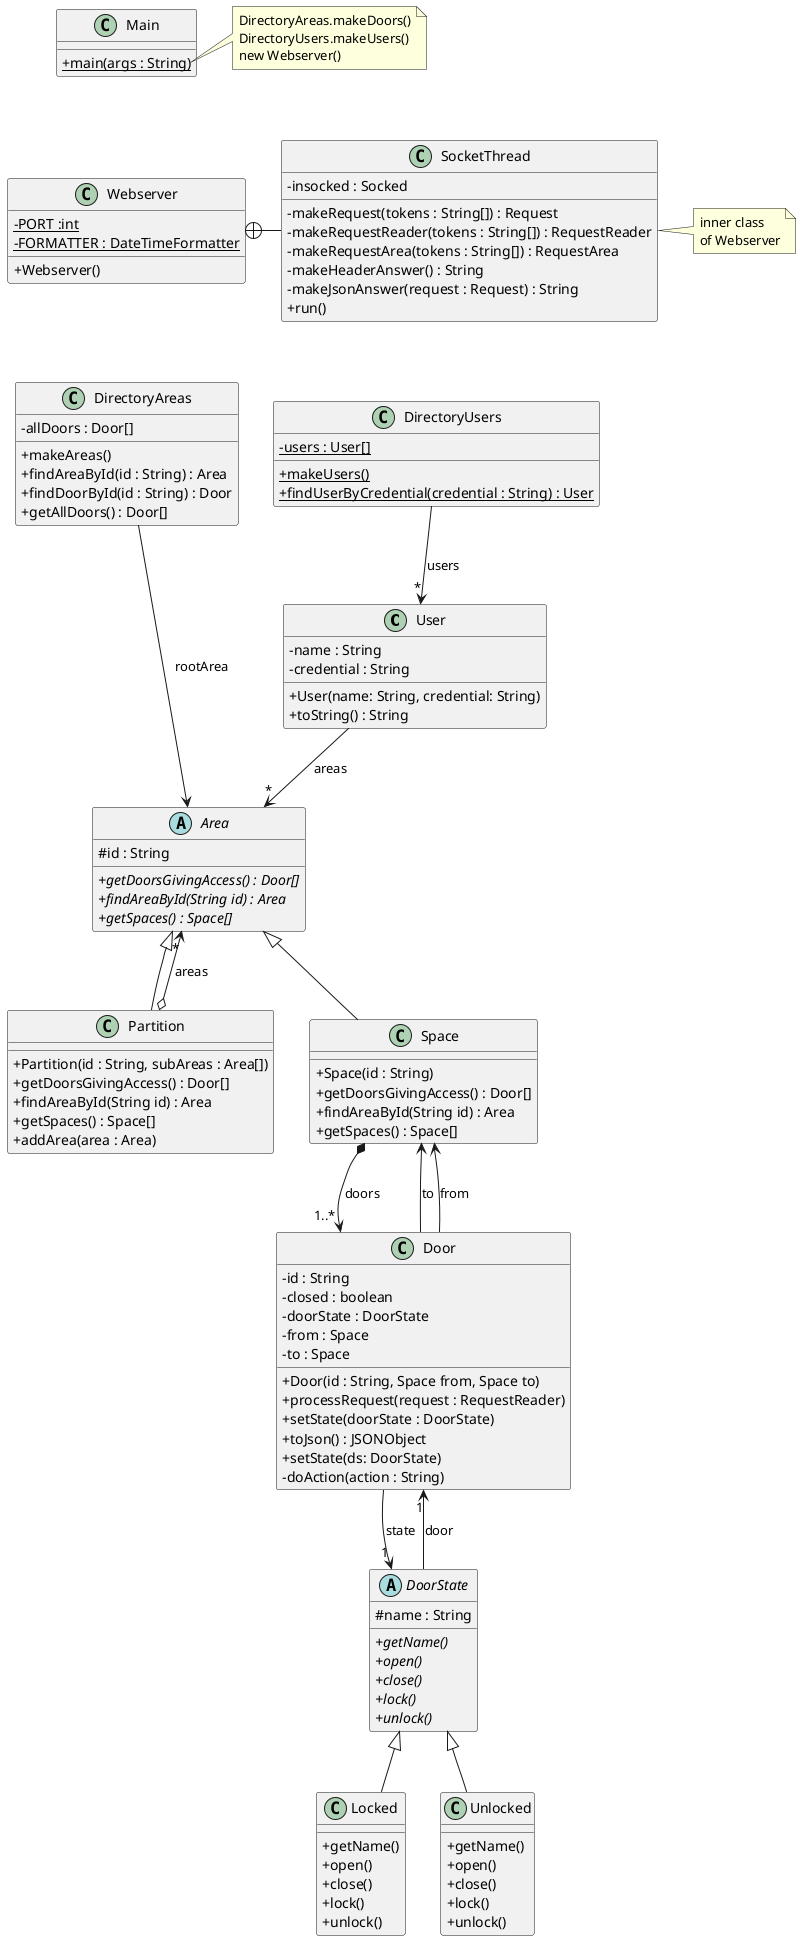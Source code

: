 @startuml
'https://plantuml.com/class-diagram
skinparam classAttributeIconSize 0

class User {
- name : String
- credential : String
+ User(name: String, credential: String)
+ toString() : String
}

User --> "*" Area : areas

class Main {
+ {static} main(args : String)
}
class Webserver {
- {static} PORT :int
- {static} FORMATTER : DateTimeFormatter
+ Webserver()
}

class SocketThread {
- insocked : Socked
- makeRequest(tokens : String[]) : Request
- makeRequestReader(tokens : String[]) : RequestReader
- makeRequestArea(tokens : String[]) : RequestArea
- makeHeaderAnswer() : String
- makeJsonAnswer(request : Request) : String
+ run()
}

Webserver +-right- SocketThread

note right of SocketThread
inner class
of Webserver
end note
/'
class DirectoryAreas {
- {static} allDoors : Door[]
+ {static} makeDoors()
+ {static} findDoorById(id : String) : Door
+ {static} getAllDoors() : Door[]
}

DirectoryAreas --> "*" Door : "allDoors"
'/

class DirectoryUsers {
- {static} users : User[]
+ {static} makeUsers()
+ {static} findUserByCredential(credential : String) : User
}

DirectoryUsers --> "*" User : "users"


class DirectoryAreas{
- allDoors : Door[]
+ makeAreas()
+ findAreaById(id : String) : Area
+ findDoorById(id : String) : Door
+ getAllDoors() : Door[]
}

DirectoryAreas --> Area : rootArea

abstract class Area {
# id : String
+ {abstract} getDoorsGivingAccess() : Door[]
+ {abstract} findAreaById(String id) : Area
+ {abstract} getSpaces() : Space[]
}

class Partition extends Area{
+ Partition(id : String, subAreas : Area[])
+ getDoorsGivingAccess() : Door[]
+ findAreaById(String id) : Area
+ getSpaces() : Space[]
+ addArea(area : Area)
}

Partition o--> "*" Area : areas

class Space extends Area{
+ Space(id : String)
+ getDoorsGivingAccess() : Door[]
+ findAreaById(String id) : Area
+ getSpaces() : Space[]
}

Space *--> "1..*" Door : doors

class Door {
- id : String
- closed : boolean
- doorState : DoorState
- from : Space
- to : Space
+ Door(id : String, Space from, Space to)
+ processRequest(request : RequestReader)
+ setState(doorState : DoorState)
+ toJson() : JSONObject
'+ toString() : String
'+ isClosed() :boolean
'+ setClosed(b : boolean)
'+ getStateName() : String
+ setState(ds: DoorState)
- doAction(action : String)

}

Door --> Space : to
Door --> Space : from

abstract class DoorState{
# name : String
+ {abstract} getName()
+ {abstract} open()
+ {abstract} close()
+ {abstract} lock()
+ {abstract} unlock()
}

class Locked extends DoorState{
+ getName()
+ open()
+ close()
+ lock()
+ unlock()
}

class Unlocked extends DoorState{
+ getName()
+ open()
+ close()
+ lock()
+ unlock()
}

note right of Main::main
DirectoryAreas.makeDoors()
DirectoryUsers.makeUsers()
new Webserver()
end note

Main -[hidden]down- Webserver
Webserver -[hidden]down- DirectoryAreas
DirectoryAreas -[hidden]right- DirectoryUsers
Door --> "1" DoorState : state
DoorState --> "1" Door : door

@enduml